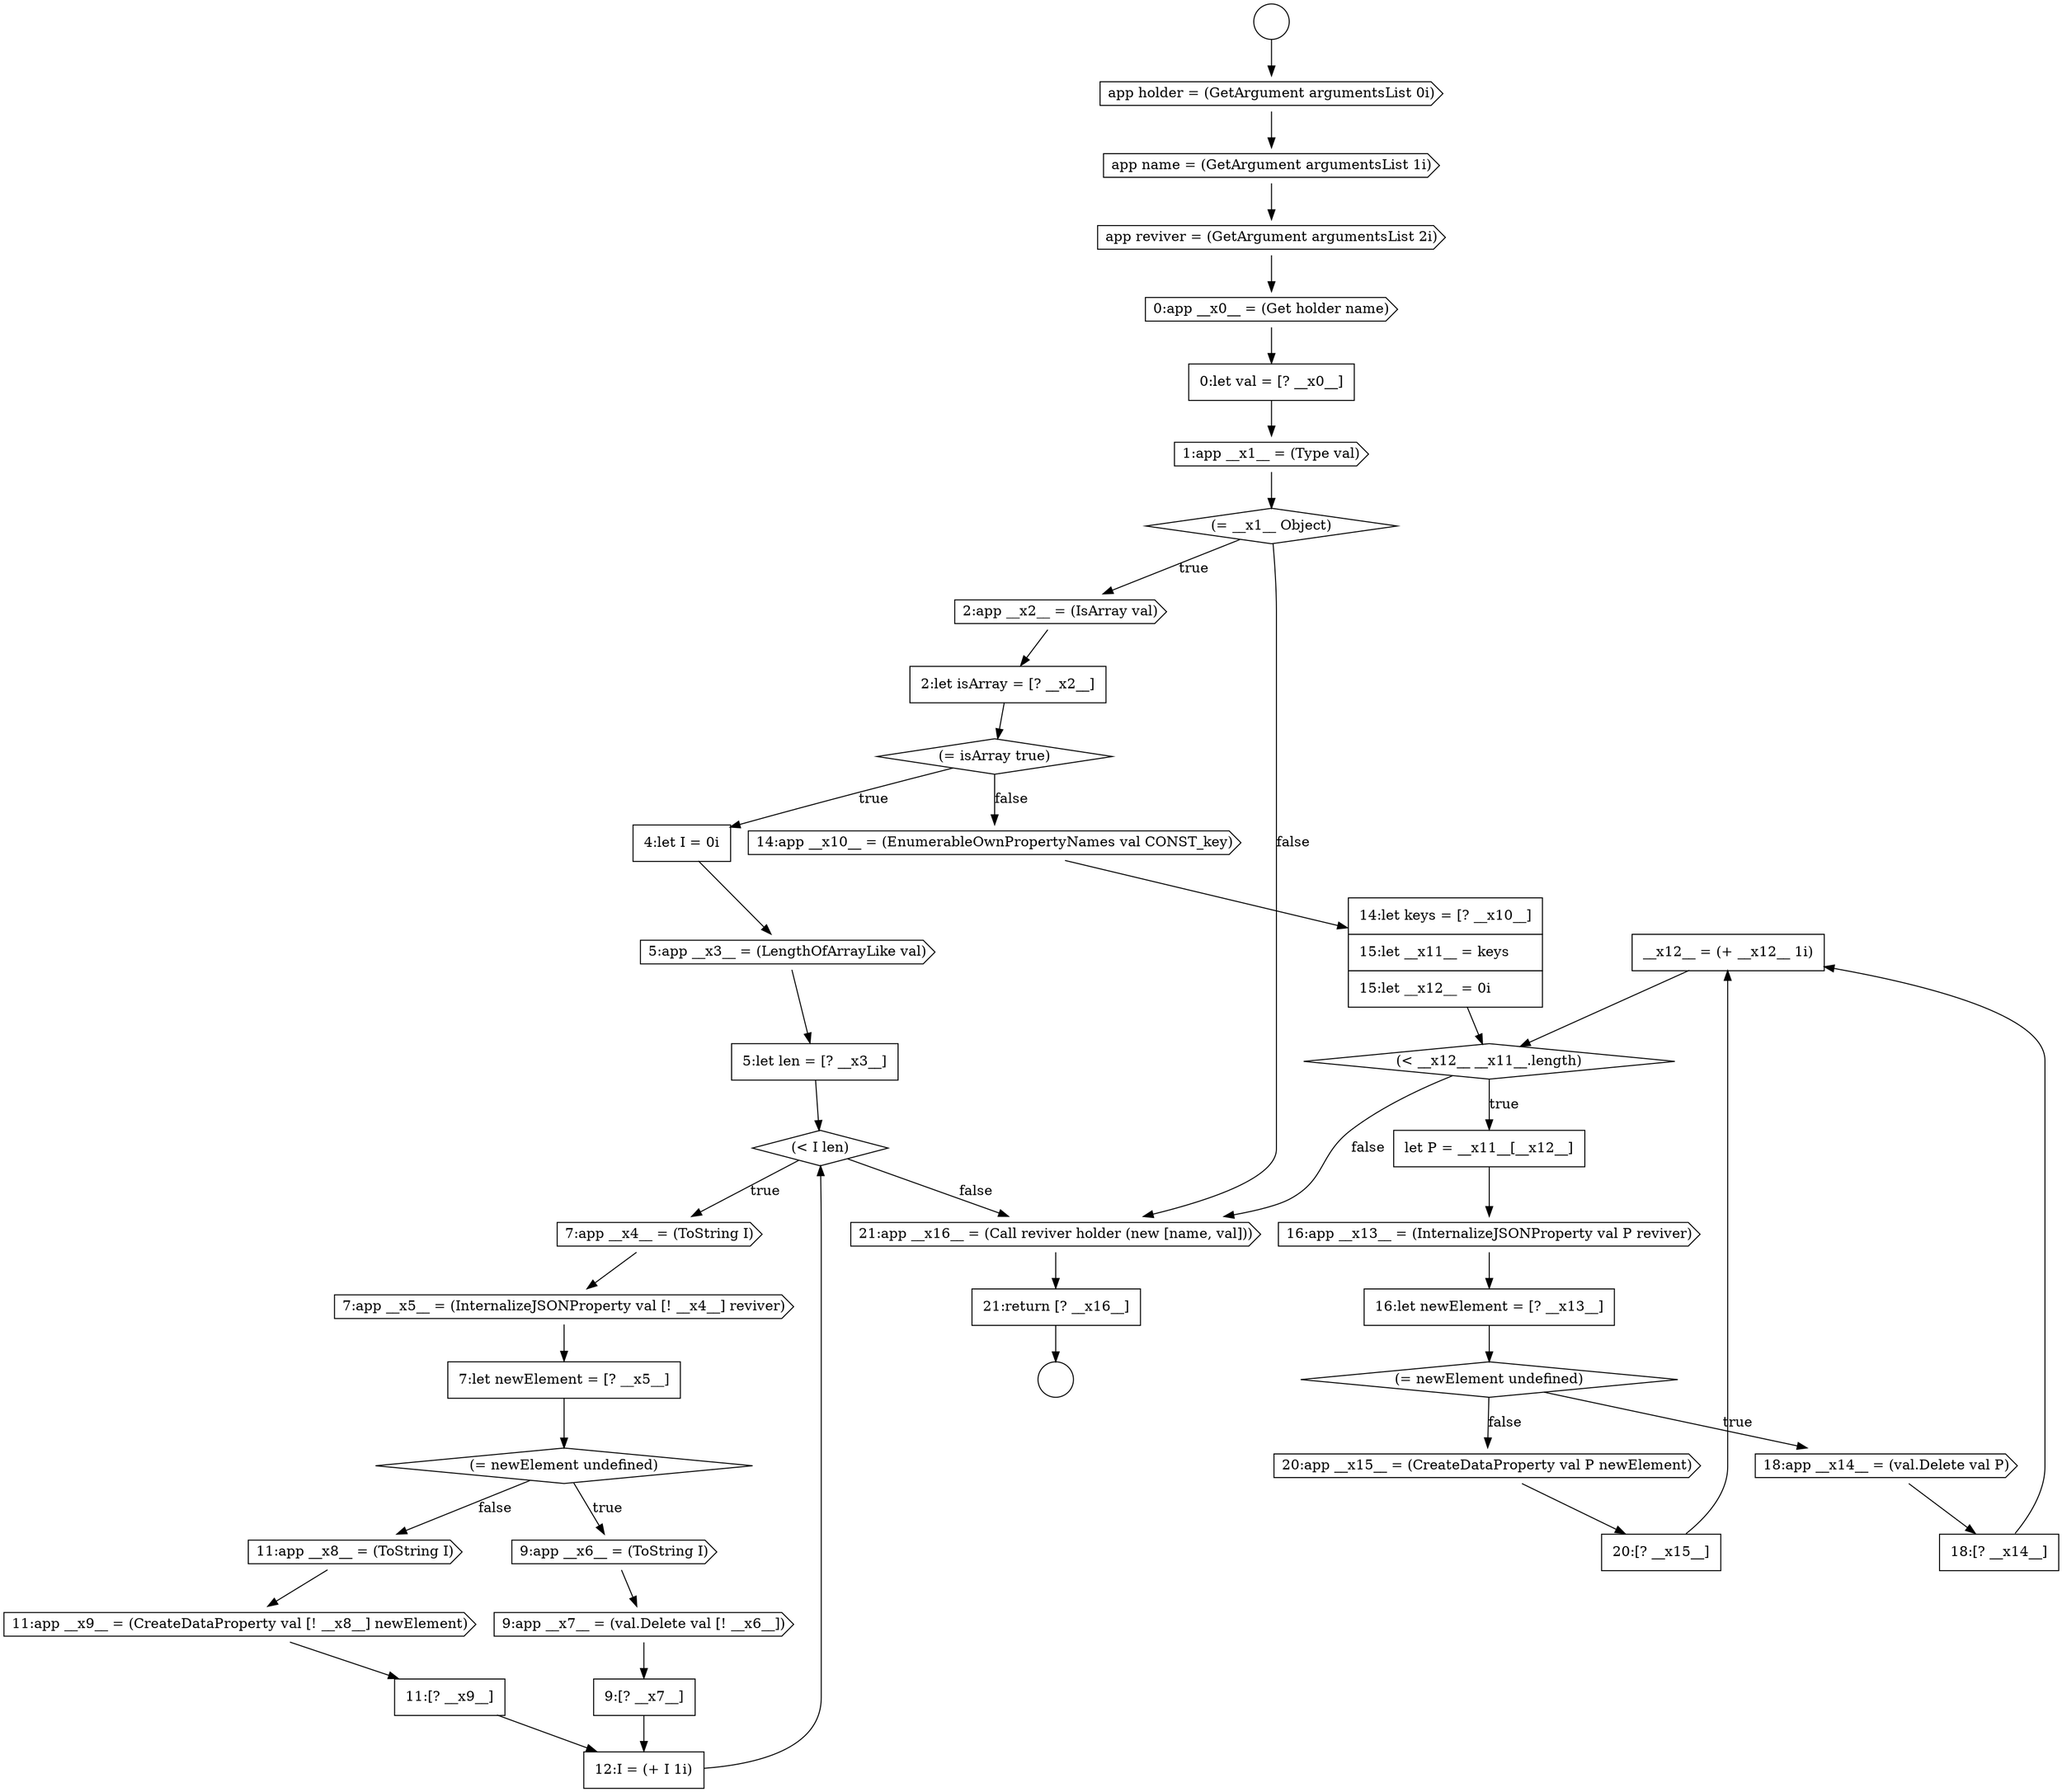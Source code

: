 digraph {
  node17630 [shape=none, margin=0, label=<<font color="black">
    <table border="0" cellborder="1" cellspacing="0" cellpadding="10">
      <tr><td align="left">__x12__ = (+ __x12__ 1i)</td></tr>
    </table>
  </font>> color="black" fillcolor="white" style=filled]
  node17601 [shape=cds, label=<<font color="black">2:app __x2__ = (IsArray val)</font>> color="black" fillcolor="white" style=filled]
  node17627 [shape=none, margin=0, label=<<font color="black">
    <table border="0" cellborder="1" cellspacing="0" cellpadding="10">
      <tr><td align="left">18:[? __x14__]</td></tr>
    </table>
  </font>> color="black" fillcolor="white" style=filled]
  node17599 [shape=cds, label=<<font color="black">1:app __x1__ = (Type val)</font>> color="black" fillcolor="white" style=filled]
  node17595 [shape=cds, label=<<font color="black">app name = (GetArgument argumentsList 1i)</font>> color="black" fillcolor="white" style=filled]
  node17619 [shape=cds, label=<<font color="black">14:app __x10__ = (EnumerableOwnPropertyNames val CONST_key)</font>> color="black" fillcolor="white" style=filled]
  node17622 [shape=none, margin=0, label=<<font color="black">
    <table border="0" cellborder="1" cellspacing="0" cellpadding="10">
      <tr><td align="left">let P = __x11__[__x12__]</td></tr>
    </table>
  </font>> color="black" fillcolor="white" style=filled]
  node17625 [shape=diamond, label=<<font color="black">(= newElement undefined)</font>> color="black" fillcolor="white" style=filled]
  node17593 [shape=circle label=" " color="black" fillcolor="white" style=filled]
  node17604 [shape=none, margin=0, label=<<font color="black">
    <table border="0" cellborder="1" cellspacing="0" cellpadding="10">
      <tr><td align="left">4:let I = 0i</td></tr>
    </table>
  </font>> color="black" fillcolor="white" style=filled]
  node17594 [shape=cds, label=<<font color="black">app holder = (GetArgument argumentsList 0i)</font>> color="black" fillcolor="white" style=filled]
  node17609 [shape=cds, label=<<font color="black">7:app __x5__ = (InternalizeJSONProperty val [! __x4__] reviver)</font>> color="black" fillcolor="white" style=filled]
  node17607 [shape=diamond, label=<<font color="black">(&lt; I len)</font>> color="black" fillcolor="white" style=filled]
  node17624 [shape=none, margin=0, label=<<font color="black">
    <table border="0" cellborder="1" cellspacing="0" cellpadding="10">
      <tr><td align="left">16:let newElement = [? __x13__]</td></tr>
    </table>
  </font>> color="black" fillcolor="white" style=filled]
  node17610 [shape=none, margin=0, label=<<font color="black">
    <table border="0" cellborder="1" cellspacing="0" cellpadding="10">
      <tr><td align="left">7:let newElement = [? __x5__]</td></tr>
    </table>
  </font>> color="black" fillcolor="white" style=filled]
  node17598 [shape=none, margin=0, label=<<font color="black">
    <table border="0" cellborder="1" cellspacing="0" cellpadding="10">
      <tr><td align="left">0:let val = [? __x0__]</td></tr>
    </table>
  </font>> color="black" fillcolor="white" style=filled]
  node17613 [shape=cds, label=<<font color="black">9:app __x7__ = (val.Delete val [! __x6__])</font>> color="black" fillcolor="white" style=filled]
  node17603 [shape=diamond, label=<<font color="black">(= isArray true)</font>> color="black" fillcolor="white" style=filled]
  node17620 [shape=none, margin=0, label=<<font color="black">
    <table border="0" cellborder="1" cellspacing="0" cellpadding="10">
      <tr><td align="left">14:let keys = [? __x10__]</td></tr>
      <tr><td align="left">15:let __x11__ = keys</td></tr>
      <tr><td align="left">15:let __x12__ = 0i</td></tr>
    </table>
  </font>> color="black" fillcolor="white" style=filled]
  node17623 [shape=cds, label=<<font color="black">16:app __x13__ = (InternalizeJSONProperty val P reviver)</font>> color="black" fillcolor="white" style=filled]
  node17606 [shape=none, margin=0, label=<<font color="black">
    <table border="0" cellborder="1" cellspacing="0" cellpadding="10">
      <tr><td align="left">5:let len = [? __x3__]</td></tr>
    </table>
  </font>> color="black" fillcolor="white" style=filled]
  node17631 [shape=cds, label=<<font color="black">21:app __x16__ = (Call reviver holder (new [name, val]))</font>> color="black" fillcolor="white" style=filled]
  node17614 [shape=none, margin=0, label=<<font color="black">
    <table border="0" cellborder="1" cellspacing="0" cellpadding="10">
      <tr><td align="left">9:[? __x7__]</td></tr>
    </table>
  </font>> color="black" fillcolor="white" style=filled]
  node17605 [shape=cds, label=<<font color="black">5:app __x3__ = (LengthOfArrayLike val)</font>> color="black" fillcolor="white" style=filled]
  node17618 [shape=none, margin=0, label=<<font color="black">
    <table border="0" cellborder="1" cellspacing="0" cellpadding="10">
      <tr><td align="left">12:I = (+ I 1i)</td></tr>
    </table>
  </font>> color="black" fillcolor="white" style=filled]
  node17596 [shape=cds, label=<<font color="black">app reviver = (GetArgument argumentsList 2i)</font>> color="black" fillcolor="white" style=filled]
  node17628 [shape=cds, label=<<font color="black">20:app __x15__ = (CreateDataProperty val P newElement)</font>> color="black" fillcolor="white" style=filled]
  node17611 [shape=diamond, label=<<font color="black">(= newElement undefined)</font>> color="black" fillcolor="white" style=filled]
  node17600 [shape=diamond, label=<<font color="black">(= __x1__ Object)</font>> color="black" fillcolor="white" style=filled]
  node17632 [shape=none, margin=0, label=<<font color="black">
    <table border="0" cellborder="1" cellspacing="0" cellpadding="10">
      <tr><td align="left">21:return [? __x16__]</td></tr>
    </table>
  </font>> color="black" fillcolor="white" style=filled]
  node17615 [shape=cds, label=<<font color="black">11:app __x8__ = (ToString I)</font>> color="black" fillcolor="white" style=filled]
  node17612 [shape=cds, label=<<font color="black">9:app __x6__ = (ToString I)</font>> color="black" fillcolor="white" style=filled]
  node17602 [shape=none, margin=0, label=<<font color="black">
    <table border="0" cellborder="1" cellspacing="0" cellpadding="10">
      <tr><td align="left">2:let isArray = [? __x2__]</td></tr>
    </table>
  </font>> color="black" fillcolor="white" style=filled]
  node17617 [shape=none, margin=0, label=<<font color="black">
    <table border="0" cellborder="1" cellspacing="0" cellpadding="10">
      <tr><td align="left">11:[? __x9__]</td></tr>
    </table>
  </font>> color="black" fillcolor="white" style=filled]
  node17608 [shape=cds, label=<<font color="black">7:app __x4__ = (ToString I)</font>> color="black" fillcolor="white" style=filled]
  node17621 [shape=diamond, label=<<font color="black">(&lt; __x12__ __x11__.length)</font>> color="black" fillcolor="white" style=filled]
  node17592 [shape=circle label=" " color="black" fillcolor="white" style=filled]
  node17626 [shape=cds, label=<<font color="black">18:app __x14__ = (val.Delete val P)</font>> color="black" fillcolor="white" style=filled]
  node17597 [shape=cds, label=<<font color="black">0:app __x0__ = (Get holder name)</font>> color="black" fillcolor="white" style=filled]
  node17629 [shape=none, margin=0, label=<<font color="black">
    <table border="0" cellborder="1" cellspacing="0" cellpadding="10">
      <tr><td align="left">20:[? __x15__]</td></tr>
    </table>
  </font>> color="black" fillcolor="white" style=filled]
  node17616 [shape=cds, label=<<font color="black">11:app __x9__ = (CreateDataProperty val [! __x8__] newElement)</font>> color="black" fillcolor="white" style=filled]
  node17605 -> node17606 [ color="black"]
  node17631 -> node17632 [ color="black"]
  node17629 -> node17630 [ color="black"]
  node17617 -> node17618 [ color="black"]
  node17615 -> node17616 [ color="black"]
  node17599 -> node17600 [ color="black"]
  node17611 -> node17612 [label=<<font color="black">true</font>> color="black"]
  node17611 -> node17615 [label=<<font color="black">false</font>> color="black"]
  node17608 -> node17609 [ color="black"]
  node17610 -> node17611 [ color="black"]
  node17602 -> node17603 [ color="black"]
  node17627 -> node17630 [ color="black"]
  node17624 -> node17625 [ color="black"]
  node17616 -> node17617 [ color="black"]
  node17609 -> node17610 [ color="black"]
  node17623 -> node17624 [ color="black"]
  node17597 -> node17598 [ color="black"]
  node17604 -> node17605 [ color="black"]
  node17620 -> node17621 [ color="black"]
  node17595 -> node17596 [ color="black"]
  node17596 -> node17597 [ color="black"]
  node17607 -> node17608 [label=<<font color="black">true</font>> color="black"]
  node17607 -> node17631 [label=<<font color="black">false</font>> color="black"]
  node17614 -> node17618 [ color="black"]
  node17619 -> node17620 [ color="black"]
  node17606 -> node17607 [ color="black"]
  node17603 -> node17604 [label=<<font color="black">true</font>> color="black"]
  node17603 -> node17619 [label=<<font color="black">false</font>> color="black"]
  node17613 -> node17614 [ color="black"]
  node17621 -> node17622 [label=<<font color="black">true</font>> color="black"]
  node17621 -> node17631 [label=<<font color="black">false</font>> color="black"]
  node17630 -> node17621 [ color="black"]
  node17625 -> node17626 [label=<<font color="black">true</font>> color="black"]
  node17625 -> node17628 [label=<<font color="black">false</font>> color="black"]
  node17618 -> node17607 [ color="black"]
  node17628 -> node17629 [ color="black"]
  node17592 -> node17594 [ color="black"]
  node17632 -> node17593 [ color="black"]
  node17622 -> node17623 [ color="black"]
  node17598 -> node17599 [ color="black"]
  node17600 -> node17601 [label=<<font color="black">true</font>> color="black"]
  node17600 -> node17631 [label=<<font color="black">false</font>> color="black"]
  node17612 -> node17613 [ color="black"]
  node17594 -> node17595 [ color="black"]
  node17626 -> node17627 [ color="black"]
  node17601 -> node17602 [ color="black"]
}
